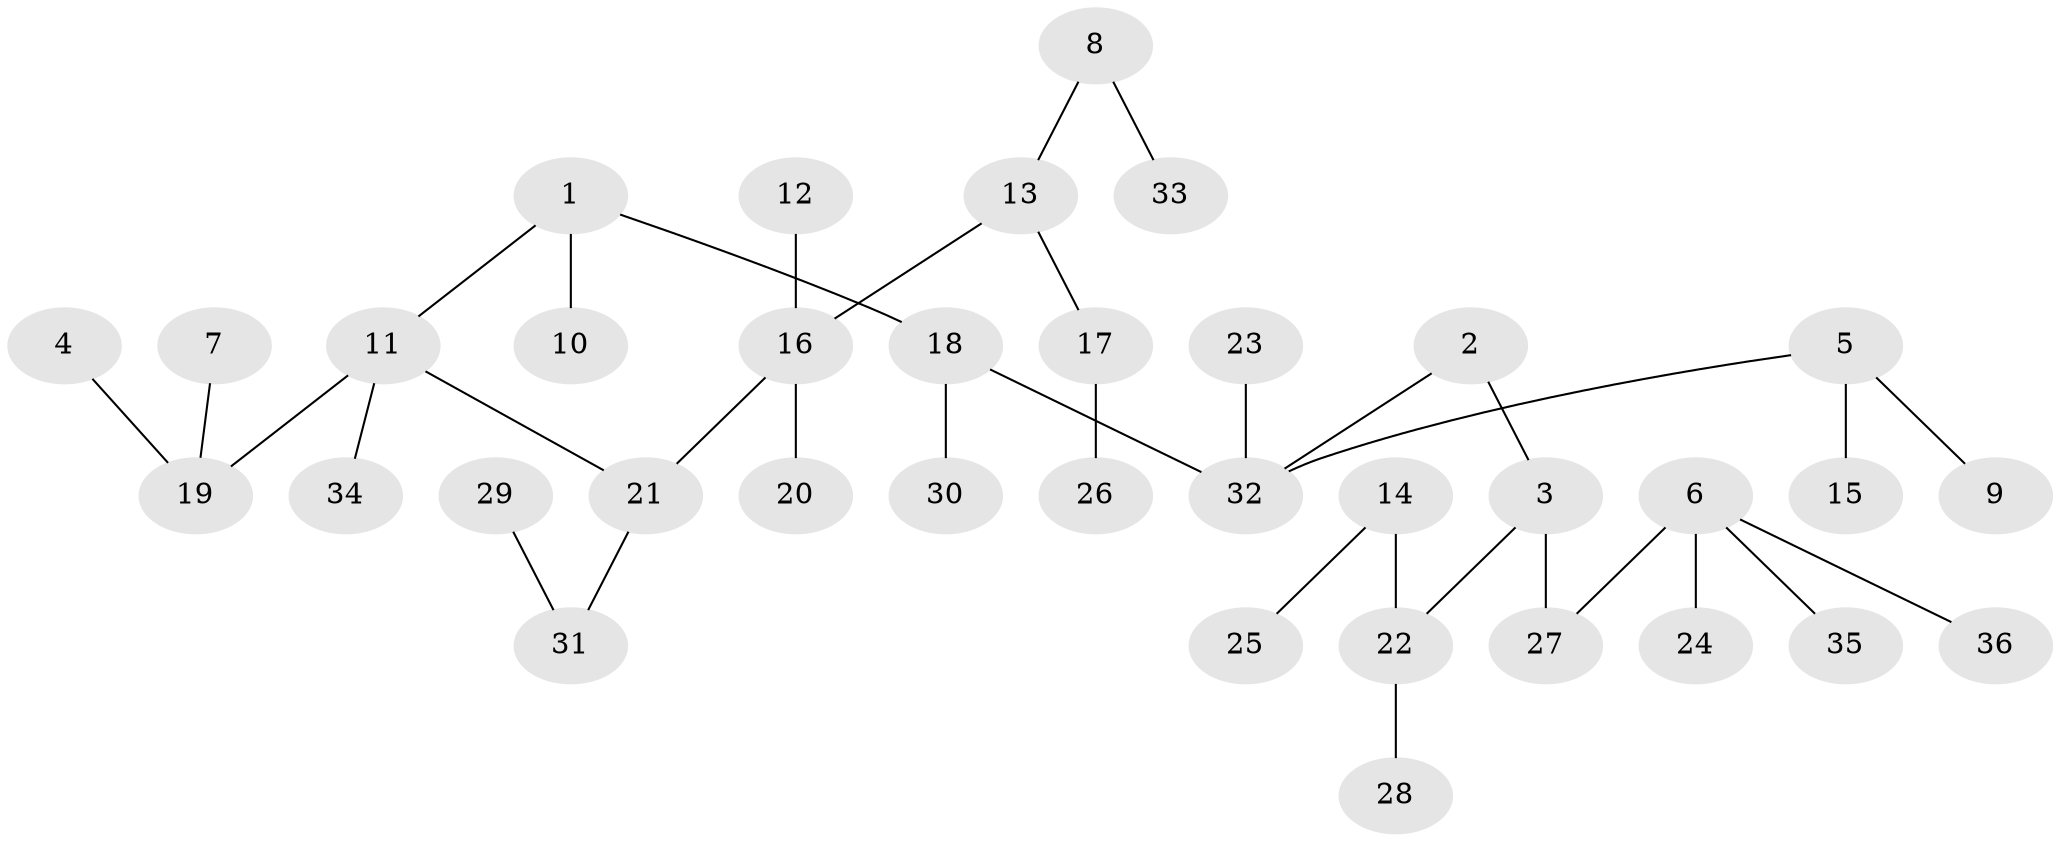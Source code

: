 // original degree distribution, {3: 0.1111111111111111, 4: 0.08333333333333333, 6: 0.027777777777777776, 2: 0.25, 5: 0.027777777777777776, 1: 0.5}
// Generated by graph-tools (version 1.1) at 2025/37/03/04/25 23:37:23]
// undirected, 36 vertices, 35 edges
graph export_dot {
  node [color=gray90,style=filled];
  1;
  2;
  3;
  4;
  5;
  6;
  7;
  8;
  9;
  10;
  11;
  12;
  13;
  14;
  15;
  16;
  17;
  18;
  19;
  20;
  21;
  22;
  23;
  24;
  25;
  26;
  27;
  28;
  29;
  30;
  31;
  32;
  33;
  34;
  35;
  36;
  1 -- 10 [weight=1.0];
  1 -- 11 [weight=1.0];
  1 -- 18 [weight=1.0];
  2 -- 3 [weight=1.0];
  2 -- 32 [weight=1.0];
  3 -- 22 [weight=1.0];
  3 -- 27 [weight=1.0];
  4 -- 19 [weight=1.0];
  5 -- 9 [weight=1.0];
  5 -- 15 [weight=1.0];
  5 -- 32 [weight=1.0];
  6 -- 24 [weight=1.0];
  6 -- 27 [weight=1.0];
  6 -- 35 [weight=1.0];
  6 -- 36 [weight=1.0];
  7 -- 19 [weight=1.0];
  8 -- 13 [weight=1.0];
  8 -- 33 [weight=1.0];
  11 -- 19 [weight=1.0];
  11 -- 21 [weight=1.0];
  11 -- 34 [weight=1.0];
  12 -- 16 [weight=1.0];
  13 -- 16 [weight=1.0];
  13 -- 17 [weight=1.0];
  14 -- 22 [weight=1.0];
  14 -- 25 [weight=1.0];
  16 -- 20 [weight=1.0];
  16 -- 21 [weight=1.0];
  17 -- 26 [weight=1.0];
  18 -- 30 [weight=1.0];
  18 -- 32 [weight=1.0];
  21 -- 31 [weight=1.0];
  22 -- 28 [weight=1.0];
  23 -- 32 [weight=1.0];
  29 -- 31 [weight=1.0];
}
